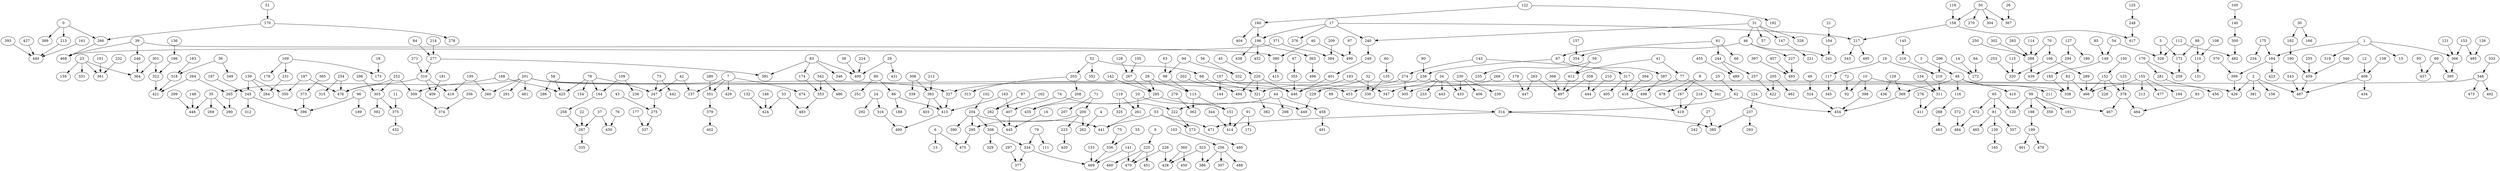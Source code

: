 digraph {
	0
	1
	2
	3
	4
	5
	6
	7
	8
	9
	10
	11
	12
	13
	14
	15
	16
	17
	18
	19
	20
	21
	22
	23
	24
	25
	26
	27
	28
	29
	30
	31
	32
	33
	34
	35
	36
	37
	38
	39
	40
	41
	42
	43
	44
	45
	46
	47
	48
	49
	50
	51
	52
	53
	54
	55
	56
	57
	58
	59
	60
	61
	62
	63
	64
	65
	66
	67
	68
	69
	70
	71
	72
	73
	74
	75
	76
	77
	78
	79
	80
	81
	82
	83
	84
	85
	86
	87
	88
	89
	90
	91
	92
	93
	94
	95
	96
	97
	98
	99
	100
	101
	102
	103
	104
	105
	106
	107
	108
	109
	110
	111
	112
	113
	114
	115
	116
	117
	118
	119
	120
	121
	122
	123
	124
	125
	126
	127
	128
	129
	130
	131
	132
	133
	134
	135
	136
	137
	138
	139
	140
	141
	142
	143
	144
	145
	146
	147
	148
	149
	150
	151
	152
	153
	154
	155
	156
	157
	158
	159
	160
	161
	162
	163
	164
	165
	166
	167
	168
	169
	170
	171
	172
	173
	174
	175
	176
	177
	178
	179
	180
	181
	182
	183
	184
	185
	186
	187
	188
	189
	190
	191
	192
	193
	194
	195
	196
	197
	198
	199
	200
	201
	202
	203
	204
	205
	206
	207
	208
	209
	210
	211
	212
	213
	214
	215
	216
	217
	218
	219
	220
	221
	222
	223
	224
	225
	226
	227
	228
	229
	230
	231
	232
	233
	234
	235
	236
	237
	238
	239
	240
	241
	242
	243
	244
	245
	246
	247
	248
	249
	250
	251
	252
	253
	254
	255
	256
	257
	258
	259
	260
	261
	262
	263
	264
	265
	266
	267
	268
	269
	270
	271
	272
	273
	274
	275
	276
	277
	278
	279
	280
	281
	282
	283
	284
	285
	286
	287
	288
	289
	290
	291
	292
	293
	294
	295
	296
	297
	298
	299
	300
	301
	302
	303
	304
	305
	306
	307
	308
	309
	310
	311
	312
	313
	314
	315
	316
	317
	318
	319
	320
	321
	322
	323
	324
	325
	326
	327
	328
	329
	330
	331
	332
	333
	334
	335
	336
	337
	338
	339
	340
	341
	342
	343
	344
	345
	346
	347
	348
	349
	350
	351
	352
	353
	354
	355
	356
	357
	358
	359
	360
	361
	362
	363
	364
	365
	366
	367
	368
	369
	370
	371
	372
	373
	374
	375
	376
	377
	378
	379
	380
	381
	382
	383
	384
	385
	386
	387
	388
	389
	390
	391
	392
	393
	394
	395
	396
	397
	398
	399
	400
	401
	402
	403
	404
	405
	406
	407
	408
	409
	410
	411
	412
	413
	414
	415
	416
	417
	418
	419
	420
	421
	422
	423
	424
	425
	426
	427
	428
	429
	430
	431
	432
	433
	434
	435
	436
	437
	438
	439
	440
	441
	442
	443
	444
	445
	446
	447
	448
	449
	450
	451
	452
	453
	454
	455
	456
	457
	458
	459
	460
	461
	462
	463
	464
	465
	466
	467
	468
	469
	470
	471
	472
	473
	474
	475
	476
	477
	478
	479
	480
	481
	482
	483
	484
	485
	486
	487
	488
	489
	490
	491
	492
	493
	494
	495
	496
	497
	498
	499
	62 -> 314
	220 -> 321
	23 -> 331
	271 -> 310
	220 -> 494
	44 -> 458
	388 -> 439
	48 -> 116
	80 -> 251
	197 -> 476
	316 -> 490
	61 -> 244
	30 -> 182
	268 -> 305
	74 -> 407
	53 -> 441
	261 -> 441
	7 -> 137
	79 -> 111
	35 -> 290
	99 -> 120
	153 -> 366
	184 -> 423
	58 -> 286
	160 -> 404
	333 -> 348
	78 -> 164
	306 -> 334
	71 -> 207
	91 -> 171
	87 -> 282
	48 -> 369
	72 -> 92
	28 -> 113
	17 -> 376
	65 -> 81
	196 -> 452
	11 -> 375
	220 -> 446
	201 -> 453
	2 -> 156
	0 -> 389
	119 -> 325
	393 -> 440
	139 -> 350
	252 -> 476
	458 -> 491
	186 -> 322
	399 -> 426
	230 -> 433
	204 -> 295
	140 -> 300
	5 -> 172
	16 -> 445
	375 -> 432
	1 -> 366
	226 -> 470
	327 -> 413
	334 -> 469
	141 -> 469
	175 -> 184
	98 -> 113
	201 -> 265
	24 -> 316
	31 -> 147
	380 -> 415
	308 -> 383
	31 -> 240
	311 -> 411
	9 -> 225
	61 -> 67
	77 -> 341
	455 -> 489
	53 -> 471
	119 -> 261
	53 -> 273
	225 -> 470
	412 -> 497
	401 -> 446
	193 -> 347
	387 -> 498
	203 -> 313
	3 -> 48
	41 -> 412
	84 -> 277
	69 -> 437
	31 -> 46
	34 -> 433
	59 -> 412
	277 -> 391
	118 -> 158
	252 -> 303
	202 -> 494
	158 -> 417
	174 -> 353
	309 -> 374
	265 -> 290
	222 -> 273
	203 -> 208
	40 -> 499
	136 -> 186
	88 -> 110
	81 -> 130
	300 -> 482
	254 -> 476
	33 -> 424
	249 -> 401
	275 -> 337
	317 -> 418
	19 -> 117
	244 -> 489
	17 -> 196
	32 -> 229
	123 -> 378
	93 -> 464
	252 -> 309
	193 -> 446
	163 -> 413
	82 -> 338
	299 -> 448
	459 -> 487
	44 -> 298
	129 -> 436
	219 -> 311
	256 -> 386
	227 -> 493
	50 -> 270
	371 -> 384
	4 -> 262
	200 -> 223
	95 -> 437
	17 -> 217
	238 -> 327
	201 -> 260
	342 -> 486
	6 -> 13
	45 -> 220
	196 -> 363
	50 -> 304
	94 -> 332
	413 -> 490
	150 -> 152
	226 -> 428
	135 -> 330
	122 -> 160
	130 -> 165
	141 -> 470
	289 -> 466
	142 -> 285
	208 -> 435
	218 -> 419
	342 -> 353
	35 -> 448
	99 -> 359
	187 -> 245
	274 -> 321
	27 -> 242
	277 -> 310
	344 -> 414
	107 -> 144
	264 -> 265
	2 -> 487
	348 -> 473
	70 -> 106
	51 -> 170
	152 -> 466
	373 -> 396
	237 -> 385
	6 -> 475
	378 -> 464
	274 -> 305
	83 -> 391
	106 -> 289
	301 -> 364
	257 -> 422
	122 -> 192
	163 -> 407
	264 -> 421
	296 -> 303
	20 -> 261
	237 -> 293
	215 -> 440
	0 -> 266
	201 -> 291
	472 -> 484
	195 -> 416
	73 -> 442
	197 -> 350
	323 -> 428
	10 -> 311
	91 -> 414
	280 -> 351
	113 -> 362
	245 -> 312
	378 -> 467
	39 -> 380
	25 -> 62
	198 -> 199
	81 -> 357
	310 -> 416
	285 -> 449
	86 -> 413
	112 -> 326
	379 -> 402
	201 -> 327
	360 -> 428
	146 -> 424
	23 -> 159
	55 -> 336
	151 -> 414
	107 -> 446
	322 -> 421
	302 -> 388
	54 -> 149
	161 -> 440
	127 -> 180
	7 -> 474
	200 -> 295
	276 -> 411
	225 -> 460
	334 -> 377
	263 -> 497
	170 -> 266
	32 -> 330
	88 -> 172
	56 -> 332
	321 -> 382
	82 -> 466
	366 -> 395
	303 -> 375
	371 -> 468
	19 -> 219
	113 -> 151
	71 -> 200
	177 -> 337
	195 -> 260
	52 -> 68
	33 -> 483
	169 -> 173
	34 -> 443
	254 -> 315
	58 -> 425
	314 -> 385
	83 -> 174
	34 -> 233
	1 -> 184
	61 -> 66
	39 -> 246
	363 -> 496
	279 -> 362
	65 -> 120
	314 -> 471
	78 -> 247
	267 -> 285
	128 -> 267
	310 -> 409
	109 -> 236
	96 -> 396
	39 -> 468
	168 -> 309
	44 -> 222
	295 -> 475
	225 -> 451
	152 -> 378
	106 -> 320
	99 -> 467
	80 -> 86
	360 -> 450
	67 -> 238
	1 -> 319
	40 -> 380
	99 -> 198
	42 -> 137
	348 -> 453
	185 -> 338
	240 -> 249
	79 -> 334
	317 -> 405
	256 -> 307
	244 -> 257
	28 -> 285
	294 -> 439
	17 -> 240
	65 -> 472
	143 -> 317
	238 -> 338
	394 -> 418
	340 -> 459
	124 -> 237
	34 -> 347
	139 -> 284
	121 -> 366
	158 -> 217
	201 -> 481
	62 -> 454
	31 -> 328
	143 -> 274
	46 -> 227
	216 -> 219
	266 -> 468
	54 -> 326
	243 -> 487
	190 -> 459
	258 -> 287
	210 -> 444
	383 -> 413
	73 -> 247
	149 -> 185
	75 -> 336
	169 -> 178
	182 -> 190
	246 -> 364
	152 -> 228
	196 -> 438
	155 -> 466
	201 -> 426
	372 -> 484
	103 -> 256
	1 -> 15
	24 -> 292
	5 -> 326
	204 -> 441
	170 -> 278
	37 -> 287
	281 -> 456
	164 -> 258
	48 -> 211
	2 -> 381
	0 -> 215
	247 -> 275
	255 -> 459
	112 -> 482
	10 -> 398
	175 -> 234
	199 -> 461
	127 -> 294
	167 -> 419
	348 -> 492
	20 -> 151
	209 -> 384
	318 -> 421
	94 -> 98
	148 -> 448
	176 -> 259
	336 -> 469
	47 -> 355
	184 -> 399
	245 -> 396
	29 -> 431
	407 -> 445
	41 -> 77
	83 -> 400
	204 -> 306
	155 -> 194
	133 -> 469
	176 -> 281
	37 -> 430
	172 -> 259
	52 -> 352
	46 -> 354
	43 -> 275
	310 -> 476
	59 -> 235
	297 -> 377
	398 -> 454
	8 -> 167
	50 -> 367
	358 -> 497
	229 -> 449
	139 -> 245
	162 -> 282
	23 -> 364
	63 -> 98
	418 -> 419
	153 -> 485
	324 -> 454
	68 -> 321
	231 -> 284
	369 -> 454
	70 -> 388
	85 -> 149
	168 -> 425
	179 -> 447
	77 -> 418
	78 -> 425
	285 -> 435
	370 -> 399
	69 -> 395
	145 -> 216
	287 -> 335
	160 -> 196
	223 -> 420
	353 -> 483
	42 -> 247
	52 -> 203
	132 -> 424
	22 -> 287
	301 -> 322
	2 -> 426
	282 -> 445
	183 -> 318
	155 -> 477
	408 -> 487
	74 -> 222
	110 -> 131
	126 -> 485
	116 -> 288
	48 -> 410
	355 -> 446
	23 -> 361
	29 -> 400
	256 -> 488
	408 -> 434
	283 -> 388
	358 -> 444
	108 -> 110
	115 -> 320
	308 -> 339
	101 -> 361
	86 -> 188
	230 -> 239
	50 -> 158
	138 -> 408
	205 -> 422
	306 -> 329
	100 -> 140
	12 -> 408
	206 -> 272
	67 -> 387
	104 -> 241
	323 -> 386
	169 -> 231
	155 -> 213
	83 -> 346
	125 -> 248
	36 -> 318
	273 -> 480
	27 -> 385
	18 -> 173
	181 -> 409
	199 -> 479
	368 -> 497
	200 -> 262
	76 -> 430
	38 -> 400
	36 -> 349
	46 -> 241
	250 -> 388
	21 -> 104
	303 -> 392
	157 -> 354
	89 -> 314
	81 -> 465
	102 -> 204
	7 -> 351
	217 -> 495
	129 -> 369
	60 -> 135
	356 -> 374
	206 -> 219
	147 -> 221
	134 -> 311
	10 -> 92
	263 -> 447
	383 -> 403
	224 -> 400
	64 -> 272
	109 -> 164
	230 -> 406
	351 -> 379
	14 -> 272
	8 -> 478
	212 -> 383
	253 -> 320
	232 -> 361
	26 -> 367
	105 -> 267
	204 -> 390
	117 -> 345
	35 -> 269
	97 -> 499
	96 -> 189
	78 -> 154
	31 -> 57
	365 -> 373
	49 -> 324
	248 -> 417
	427 -> 440
	205 -> 462
	217 -> 343
	397 -> 493
	288 -> 463
	90 -> 238
	99 -> 191
	457 -> 493
	214 -> 277
	30 -> 166
	114 -> 388
	7 -> 429
}
